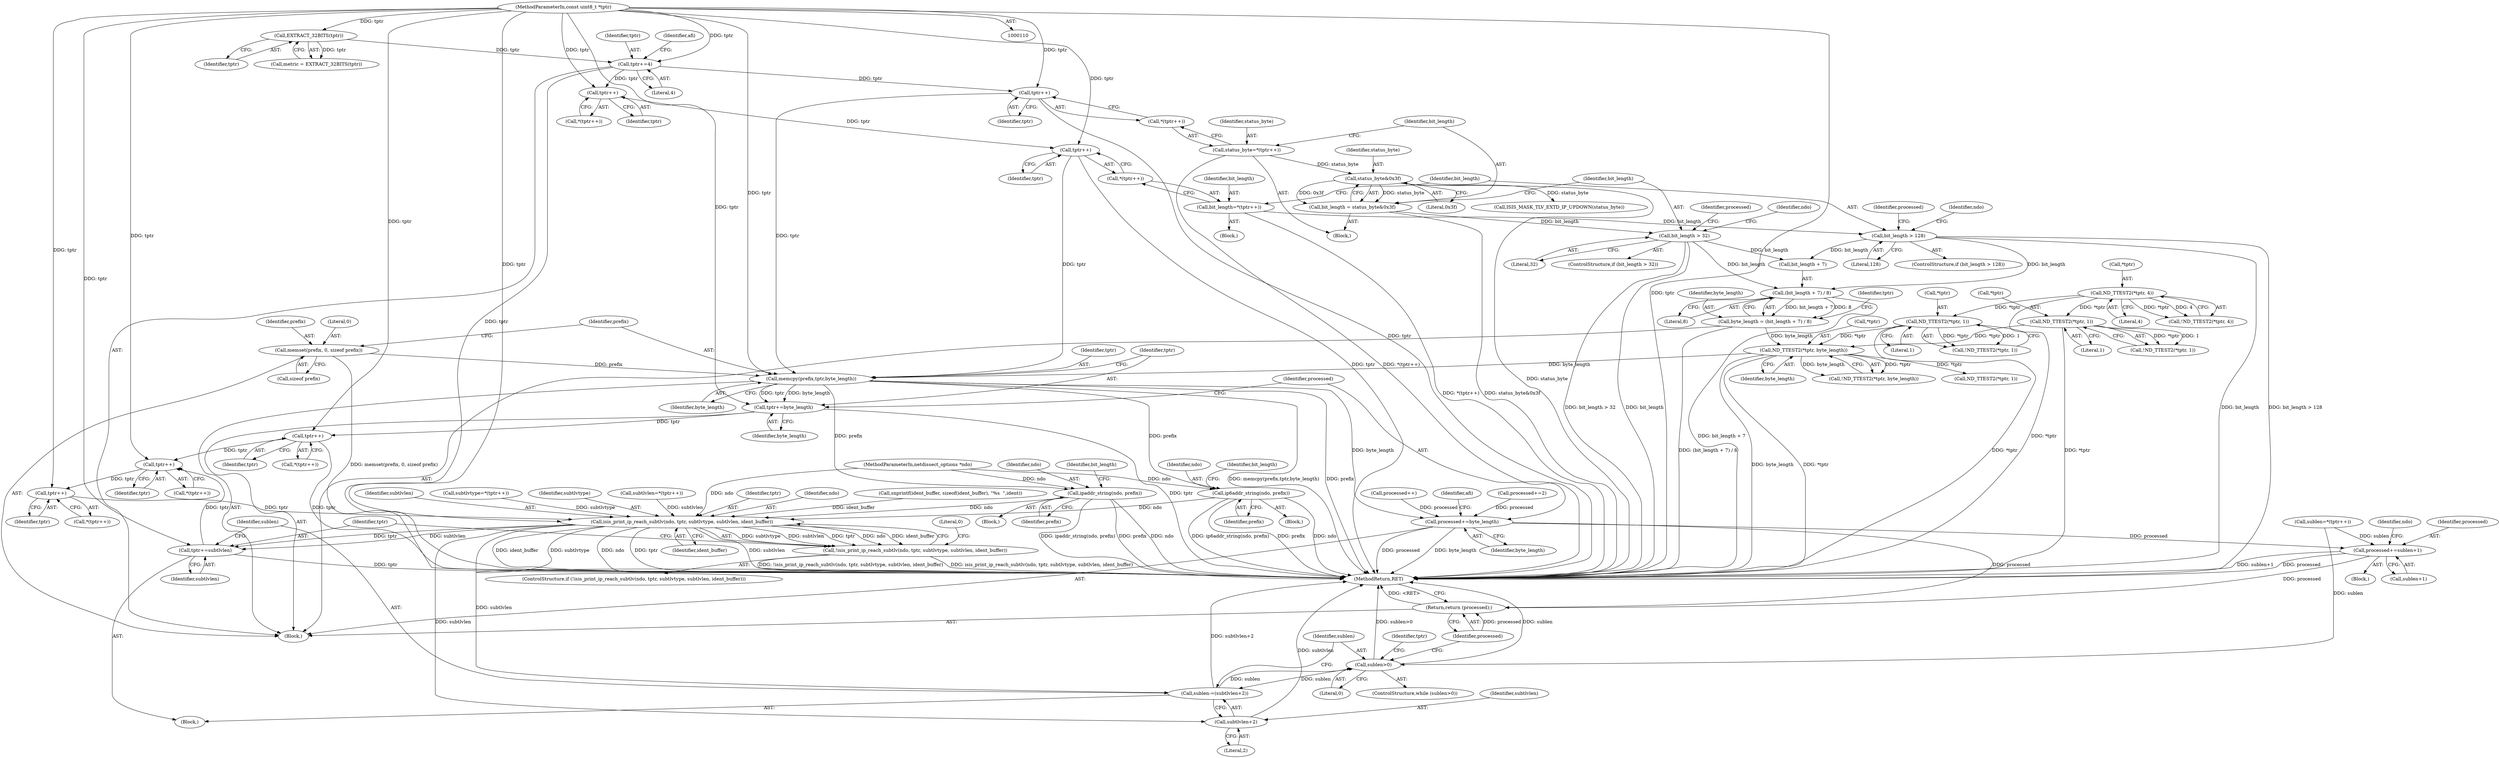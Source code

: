 digraph "0_tcpdump_979dcefd7b259e9e233f77fe1c5312793bfd948f@API" {
"1000249" [label="(Call,memcpy(prefix,tptr,byte_length))"];
"1000244" [label="(Call,memset(prefix, 0, sizeof prefix))"];
"1000206" [label="(Call,tptr++)"];
"1000201" [label="(Call,tptr++)"];
"1000141" [label="(Call,tptr+=4)"];
"1000136" [label="(Call,EXTRACT_32BITS(tptr))"];
"1000112" [label="(MethodParameterIn,const uint8_t *tptr)"];
"1000160" [label="(Call,tptr++)"];
"1000238" [label="(Call,ND_TTEST2(*tptr, byte_length))"];
"1000151" [label="(Call,ND_TTEST2(*tptr, 1))"];
"1000128" [label="(Call,ND_TTEST2(*tptr, 4))"];
"1000192" [label="(Call,ND_TTEST2(*tptr, 1))"];
"1000229" [label="(Call,byte_length = (bit_length + 7) / 8)"];
"1000231" [label="(Call,(bit_length + 7) / 8)"];
"1000209" [label="(Call,bit_length > 128)"];
"1000203" [label="(Call,bit_length=*(tptr++))"];
"1000168" [label="(Call,bit_length > 32)"];
"1000162" [label="(Call,bit_length = status_byte&0x3f)"];
"1000164" [label="(Call,status_byte&0x3f)"];
"1000157" [label="(Call,status_byte=*(tptr++))"];
"1000253" [label="(Call,tptr+=byte_length)"];
"1000362" [label="(Call,tptr++)"];
"1000391" [label="(Call,tptr++)"];
"1000396" [label="(Call,tptr++)"];
"1000406" [label="(Call,isis_print_ip_reach_subtlv(ndo, tptr, subtlvtype, subtlvlen, ident_buffer))"];
"1000405" [label="(Call,!isis_print_ip_reach_subtlv(ndo, tptr, subtlvtype, subtlvlen, ident_buffer))"];
"1000414" [label="(Call,tptr+=subtlvlen)"];
"1000417" [label="(Call,sublen-=(subtlvlen+2))"];
"1000376" [label="(Call,sublen>0)"];
"1000419" [label="(Call,subtlvlen+2)"];
"1000256" [label="(Call,processed+=byte_length)"];
"1000364" [label="(Call,processed+=sublen+1)"];
"1000422" [label="(Return,return (processed);)"];
"1000271" [label="(Call,ipaddr_string(ndo, prefix))"];
"1000288" [label="(Call,ip6addr_string(ndo, prefix))"];
"1000396" [label="(Call,tptr++)"];
"1000404" [label="(ControlStructure,if (!isis_print_ip_reach_subtlv(ndo, tptr, subtlvtype, subtlvlen, ident_buffer)))"];
"1000246" [label="(Literal,0)"];
"1000244" [label="(Call,memset(prefix, 0, sizeof prefix))"];
"1000249" [label="(Call,memcpy(prefix,tptr,byte_length))"];
"1000195" [label="(Literal,1)"];
"1000272" [label="(Identifier,ndo)"];
"1000142" [label="(Identifier,tptr)"];
"1000409" [label="(Identifier,subtlvtype)"];
"1000363" [label="(Identifier,tptr)"];
"1000235" [label="(Literal,8)"];
"1000251" [label="(Identifier,tptr)"];
"1000258" [label="(Identifier,byte_length)"];
"1000150" [label="(Call,!ND_TTEST2(*tptr, 1))"];
"1000422" [label="(Return,return (processed);)"];
"1000411" [label="(Identifier,ident_buffer)"];
"1000192" [label="(Call,ND_TTEST2(*tptr, 1))"];
"1000257" [label="(Identifier,processed)"];
"1000239" [label="(Call,*tptr)"];
"1000111" [label="(MethodParameterIn,netdissect_options *ndo)"];
"1000169" [label="(Identifier,bit_length)"];
"1000112" [label="(MethodParameterIn,const uint8_t *tptr)"];
"1000378" [label="(Literal,0)"];
"1000413" [label="(Literal,0)"];
"1000193" [label="(Call,*tptr)"];
"1000189" [label="(Block,)"];
"1000379" [label="(Block,)"];
"1000364" [label="(Call,processed+=sublen+1)"];
"1000241" [label="(Identifier,byte_length)"];
"1000393" [label="(Call,subtlvlen=*(tptr++))"];
"1000392" [label="(Identifier,tptr)"];
"1000166" [label="(Literal,0x3f)"];
"1000182" [label="(Call,processed++)"];
"1000210" [label="(Identifier,bit_length)"];
"1000350" [label="(Block,)"];
"1000424" [label="(MethodReturn,RET)"];
"1000391" [label="(Call,tptr++)"];
"1000141" [label="(Call,tptr+=4)"];
"1000162" [label="(Call,bit_length = status_byte&0x3f)"];
"1000183" [label="(Identifier,processed)"];
"1000417" [label="(Call,sublen-=(subtlvlen+2))"];
"1000408" [label="(Identifier,tptr)"];
"1000163" [label="(Identifier,bit_length)"];
"1000405" [label="(Call,!isis_print_ip_reach_subtlv(ndo, tptr, subtlvtype, subtlvlen, ident_buffer))"];
"1000375" [label="(ControlStructure,while (sublen>0))"];
"1000261" [label="(Identifier,afi)"];
"1000203" [label="(Call,bit_length=*(tptr++))"];
"1000129" [label="(Call,*tptr)"];
"1000232" [label="(Call,bit_length + 7)"];
"1000209" [label="(Call,bit_length > 128)"];
"1000240" [label="(Identifier,tptr)"];
"1000415" [label="(Identifier,tptr)"];
"1000229" [label="(Call,byte_length = (bit_length + 7) / 8)"];
"1000252" [label="(Identifier,byte_length)"];
"1000274" [label="(Identifier,bit_length)"];
"1000134" [label="(Call,metric = EXTRACT_32BITS(tptr))"];
"1000366" [label="(Call,sublen+1)"];
"1000376" [label="(Call,sublen>0)"];
"1000128" [label="(Call,ND_TTEST2(*tptr, 4))"];
"1000152" [label="(Call,*tptr)"];
"1000207" [label="(Identifier,tptr)"];
"1000238" [label="(Call,ND_TTEST2(*tptr, byte_length))"];
"1000158" [label="(Identifier,status_byte)"];
"1000137" [label="(Identifier,tptr)"];
"1000204" [label="(Identifier,bit_length)"];
"1000191" [label="(Call,!ND_TTEST2(*tptr, 1))"];
"1000255" [label="(Identifier,byte_length)"];
"1000256" [label="(Call,processed+=byte_length)"];
"1000250" [label="(Identifier,prefix)"];
"1000143" [label="(Literal,4)"];
"1000416" [label="(Identifier,subtlvlen)"];
"1000365" [label="(Identifier,processed)"];
"1000154" [label="(Literal,1)"];
"1000237" [label="(Call,!ND_TTEST2(*tptr, byte_length))"];
"1000353" [label="(Call,ND_TTEST2(*tptr, 1))"];
"1000170" [label="(Literal,32)"];
"1000253" [label="(Call,tptr+=byte_length)"];
"1000395" [label="(Call,*(tptr++))"];
"1000270" [label="(Block,)"];
"1000223" [label="(Call,processed+=2)"];
"1000151" [label="(Call,ND_TTEST2(*tptr, 1))"];
"1000421" [label="(Literal,2)"];
"1000206" [label="(Call,tptr++)"];
"1000254" [label="(Identifier,tptr)"];
"1000164" [label="(Call,status_byte&0x3f)"];
"1000397" [label="(Identifier,tptr)"];
"1000165" [label="(Identifier,status_byte)"];
"1000202" [label="(Identifier,tptr)"];
"1000211" [label="(Literal,128)"];
"1000287" [label="(Block,)"];
"1000407" [label="(Identifier,ndo)"];
"1000371" [label="(Identifier,ndo)"];
"1000414" [label="(Call,tptr+=subtlvlen)"];
"1000231" [label="(Call,(bit_length + 7) / 8)"];
"1000167" [label="(ControlStructure,if (bit_length > 32))"];
"1000127" [label="(Call,!ND_TTEST2(*tptr, 4))"];
"1000148" [label="(Block,)"];
"1000390" [label="(Call,*(tptr++))"];
"1000289" [label="(Identifier,ndo)"];
"1000146" [label="(Identifier,afi)"];
"1000299" [label="(Call,ISIS_MASK_TLV_EXTD_IP_UPDOWN(status_byte))"];
"1000361" [label="(Call,*(tptr++))"];
"1000291" [label="(Identifier,bit_length)"];
"1000384" [label="(Identifier,tptr)"];
"1000157" [label="(Call,status_byte=*(tptr++))"];
"1000200" [label="(Call,*(tptr++))"];
"1000168" [label="(Call,bit_length > 32)"];
"1000115" [label="(Block,)"];
"1000273" [label="(Identifier,prefix)"];
"1000136" [label="(Call,EXTRACT_32BITS(tptr))"];
"1000161" [label="(Identifier,tptr)"];
"1000359" [label="(Call,sublen=*(tptr++))"];
"1000160" [label="(Call,tptr++)"];
"1000174" [label="(Identifier,ndo)"];
"1000406" [label="(Call,isis_print_ip_reach_subtlv(ndo, tptr, subtlvtype, subtlvlen, ident_buffer))"];
"1000377" [label="(Identifier,sublen)"];
"1000131" [label="(Literal,4)"];
"1000290" [label="(Identifier,prefix)"];
"1000230" [label="(Identifier,byte_length)"];
"1000271" [label="(Call,ipaddr_string(ndo, prefix))"];
"1000423" [label="(Identifier,processed)"];
"1000398" [label="(Call,snprintf(ident_buffer, sizeof(ident_buffer), \"%s  \",ident))"];
"1000201" [label="(Call,tptr++)"];
"1000420" [label="(Identifier,subtlvlen)"];
"1000247" [label="(Call,sizeof prefix)"];
"1000419" [label="(Call,subtlvlen+2)"];
"1000288" [label="(Call,ip6addr_string(ndo, prefix))"];
"1000224" [label="(Identifier,processed)"];
"1000410" [label="(Identifier,subtlvlen)"];
"1000388" [label="(Call,subtlvtype=*(tptr++))"];
"1000159" [label="(Call,*(tptr++))"];
"1000245" [label="(Identifier,prefix)"];
"1000208" [label="(ControlStructure,if (bit_length > 128))"];
"1000205" [label="(Call,*(tptr++))"];
"1000418" [label="(Identifier,sublen)"];
"1000362" [label="(Call,tptr++)"];
"1000215" [label="(Identifier,ndo)"];
"1000249" -> "1000115"  [label="AST: "];
"1000249" -> "1000252"  [label="CFG: "];
"1000250" -> "1000249"  [label="AST: "];
"1000251" -> "1000249"  [label="AST: "];
"1000252" -> "1000249"  [label="AST: "];
"1000254" -> "1000249"  [label="CFG: "];
"1000249" -> "1000424"  [label="DDG: prefix"];
"1000249" -> "1000424"  [label="DDG: memcpy(prefix,tptr,byte_length)"];
"1000244" -> "1000249"  [label="DDG: prefix"];
"1000206" -> "1000249"  [label="DDG: tptr"];
"1000160" -> "1000249"  [label="DDG: tptr"];
"1000112" -> "1000249"  [label="DDG: tptr"];
"1000238" -> "1000249"  [label="DDG: byte_length"];
"1000249" -> "1000253"  [label="DDG: byte_length"];
"1000249" -> "1000253"  [label="DDG: tptr"];
"1000249" -> "1000256"  [label="DDG: byte_length"];
"1000249" -> "1000271"  [label="DDG: prefix"];
"1000249" -> "1000288"  [label="DDG: prefix"];
"1000244" -> "1000115"  [label="AST: "];
"1000244" -> "1000247"  [label="CFG: "];
"1000245" -> "1000244"  [label="AST: "];
"1000246" -> "1000244"  [label="AST: "];
"1000247" -> "1000244"  [label="AST: "];
"1000250" -> "1000244"  [label="CFG: "];
"1000244" -> "1000424"  [label="DDG: memset(prefix, 0, sizeof prefix)"];
"1000206" -> "1000205"  [label="AST: "];
"1000206" -> "1000207"  [label="CFG: "];
"1000207" -> "1000206"  [label="AST: "];
"1000205" -> "1000206"  [label="CFG: "];
"1000206" -> "1000424"  [label="DDG: tptr"];
"1000201" -> "1000206"  [label="DDG: tptr"];
"1000112" -> "1000206"  [label="DDG: tptr"];
"1000201" -> "1000200"  [label="AST: "];
"1000201" -> "1000202"  [label="CFG: "];
"1000202" -> "1000201"  [label="AST: "];
"1000200" -> "1000201"  [label="CFG: "];
"1000141" -> "1000201"  [label="DDG: tptr"];
"1000112" -> "1000201"  [label="DDG: tptr"];
"1000141" -> "1000115"  [label="AST: "];
"1000141" -> "1000143"  [label="CFG: "];
"1000142" -> "1000141"  [label="AST: "];
"1000143" -> "1000141"  [label="AST: "];
"1000146" -> "1000141"  [label="CFG: "];
"1000141" -> "1000424"  [label="DDG: tptr"];
"1000136" -> "1000141"  [label="DDG: tptr"];
"1000112" -> "1000141"  [label="DDG: tptr"];
"1000141" -> "1000160"  [label="DDG: tptr"];
"1000136" -> "1000134"  [label="AST: "];
"1000136" -> "1000137"  [label="CFG: "];
"1000137" -> "1000136"  [label="AST: "];
"1000134" -> "1000136"  [label="CFG: "];
"1000136" -> "1000134"  [label="DDG: tptr"];
"1000112" -> "1000136"  [label="DDG: tptr"];
"1000112" -> "1000110"  [label="AST: "];
"1000112" -> "1000424"  [label="DDG: tptr"];
"1000112" -> "1000160"  [label="DDG: tptr"];
"1000112" -> "1000253"  [label="DDG: tptr"];
"1000112" -> "1000362"  [label="DDG: tptr"];
"1000112" -> "1000391"  [label="DDG: tptr"];
"1000112" -> "1000396"  [label="DDG: tptr"];
"1000112" -> "1000406"  [label="DDG: tptr"];
"1000112" -> "1000414"  [label="DDG: tptr"];
"1000160" -> "1000159"  [label="AST: "];
"1000160" -> "1000161"  [label="CFG: "];
"1000161" -> "1000160"  [label="AST: "];
"1000159" -> "1000160"  [label="CFG: "];
"1000160" -> "1000424"  [label="DDG: tptr"];
"1000238" -> "1000237"  [label="AST: "];
"1000238" -> "1000241"  [label="CFG: "];
"1000239" -> "1000238"  [label="AST: "];
"1000241" -> "1000238"  [label="AST: "];
"1000237" -> "1000238"  [label="CFG: "];
"1000238" -> "1000424"  [label="DDG: *tptr"];
"1000238" -> "1000424"  [label="DDG: byte_length"];
"1000238" -> "1000237"  [label="DDG: *tptr"];
"1000238" -> "1000237"  [label="DDG: byte_length"];
"1000151" -> "1000238"  [label="DDG: *tptr"];
"1000192" -> "1000238"  [label="DDG: *tptr"];
"1000229" -> "1000238"  [label="DDG: byte_length"];
"1000238" -> "1000353"  [label="DDG: *tptr"];
"1000151" -> "1000150"  [label="AST: "];
"1000151" -> "1000154"  [label="CFG: "];
"1000152" -> "1000151"  [label="AST: "];
"1000154" -> "1000151"  [label="AST: "];
"1000150" -> "1000151"  [label="CFG: "];
"1000151" -> "1000424"  [label="DDG: *tptr"];
"1000151" -> "1000150"  [label="DDG: *tptr"];
"1000151" -> "1000150"  [label="DDG: 1"];
"1000128" -> "1000151"  [label="DDG: *tptr"];
"1000128" -> "1000127"  [label="AST: "];
"1000128" -> "1000131"  [label="CFG: "];
"1000129" -> "1000128"  [label="AST: "];
"1000131" -> "1000128"  [label="AST: "];
"1000127" -> "1000128"  [label="CFG: "];
"1000128" -> "1000424"  [label="DDG: *tptr"];
"1000128" -> "1000127"  [label="DDG: *tptr"];
"1000128" -> "1000127"  [label="DDG: 4"];
"1000128" -> "1000192"  [label="DDG: *tptr"];
"1000192" -> "1000191"  [label="AST: "];
"1000192" -> "1000195"  [label="CFG: "];
"1000193" -> "1000192"  [label="AST: "];
"1000195" -> "1000192"  [label="AST: "];
"1000191" -> "1000192"  [label="CFG: "];
"1000192" -> "1000424"  [label="DDG: *tptr"];
"1000192" -> "1000191"  [label="DDG: *tptr"];
"1000192" -> "1000191"  [label="DDG: 1"];
"1000229" -> "1000115"  [label="AST: "];
"1000229" -> "1000231"  [label="CFG: "];
"1000230" -> "1000229"  [label="AST: "];
"1000231" -> "1000229"  [label="AST: "];
"1000240" -> "1000229"  [label="CFG: "];
"1000229" -> "1000424"  [label="DDG: (bit_length + 7) / 8"];
"1000231" -> "1000229"  [label="DDG: bit_length + 7"];
"1000231" -> "1000229"  [label="DDG: 8"];
"1000231" -> "1000235"  [label="CFG: "];
"1000232" -> "1000231"  [label="AST: "];
"1000235" -> "1000231"  [label="AST: "];
"1000231" -> "1000424"  [label="DDG: bit_length + 7"];
"1000209" -> "1000231"  [label="DDG: bit_length"];
"1000168" -> "1000231"  [label="DDG: bit_length"];
"1000209" -> "1000208"  [label="AST: "];
"1000209" -> "1000211"  [label="CFG: "];
"1000210" -> "1000209"  [label="AST: "];
"1000211" -> "1000209"  [label="AST: "];
"1000215" -> "1000209"  [label="CFG: "];
"1000224" -> "1000209"  [label="CFG: "];
"1000209" -> "1000424"  [label="DDG: bit_length > 128"];
"1000209" -> "1000424"  [label="DDG: bit_length"];
"1000203" -> "1000209"  [label="DDG: bit_length"];
"1000209" -> "1000232"  [label="DDG: bit_length"];
"1000203" -> "1000189"  [label="AST: "];
"1000203" -> "1000205"  [label="CFG: "];
"1000204" -> "1000203"  [label="AST: "];
"1000205" -> "1000203"  [label="AST: "];
"1000210" -> "1000203"  [label="CFG: "];
"1000203" -> "1000424"  [label="DDG: *(tptr++)"];
"1000168" -> "1000167"  [label="AST: "];
"1000168" -> "1000170"  [label="CFG: "];
"1000169" -> "1000168"  [label="AST: "];
"1000170" -> "1000168"  [label="AST: "];
"1000174" -> "1000168"  [label="CFG: "];
"1000183" -> "1000168"  [label="CFG: "];
"1000168" -> "1000424"  [label="DDG: bit_length > 32"];
"1000168" -> "1000424"  [label="DDG: bit_length"];
"1000162" -> "1000168"  [label="DDG: bit_length"];
"1000168" -> "1000232"  [label="DDG: bit_length"];
"1000162" -> "1000148"  [label="AST: "];
"1000162" -> "1000164"  [label="CFG: "];
"1000163" -> "1000162"  [label="AST: "];
"1000164" -> "1000162"  [label="AST: "];
"1000169" -> "1000162"  [label="CFG: "];
"1000162" -> "1000424"  [label="DDG: status_byte&0x3f"];
"1000164" -> "1000162"  [label="DDG: status_byte"];
"1000164" -> "1000162"  [label="DDG: 0x3f"];
"1000164" -> "1000166"  [label="CFG: "];
"1000165" -> "1000164"  [label="AST: "];
"1000166" -> "1000164"  [label="AST: "];
"1000164" -> "1000424"  [label="DDG: status_byte"];
"1000157" -> "1000164"  [label="DDG: status_byte"];
"1000164" -> "1000299"  [label="DDG: status_byte"];
"1000157" -> "1000148"  [label="AST: "];
"1000157" -> "1000159"  [label="CFG: "];
"1000158" -> "1000157"  [label="AST: "];
"1000159" -> "1000157"  [label="AST: "];
"1000163" -> "1000157"  [label="CFG: "];
"1000157" -> "1000424"  [label="DDG: *(tptr++)"];
"1000253" -> "1000115"  [label="AST: "];
"1000253" -> "1000255"  [label="CFG: "];
"1000254" -> "1000253"  [label="AST: "];
"1000255" -> "1000253"  [label="AST: "];
"1000257" -> "1000253"  [label="CFG: "];
"1000253" -> "1000424"  [label="DDG: tptr"];
"1000253" -> "1000362"  [label="DDG: tptr"];
"1000362" -> "1000361"  [label="AST: "];
"1000362" -> "1000363"  [label="CFG: "];
"1000363" -> "1000362"  [label="AST: "];
"1000361" -> "1000362"  [label="CFG: "];
"1000362" -> "1000424"  [label="DDG: tptr"];
"1000362" -> "1000391"  [label="DDG: tptr"];
"1000391" -> "1000390"  [label="AST: "];
"1000391" -> "1000392"  [label="CFG: "];
"1000392" -> "1000391"  [label="AST: "];
"1000390" -> "1000391"  [label="CFG: "];
"1000414" -> "1000391"  [label="DDG: tptr"];
"1000391" -> "1000396"  [label="DDG: tptr"];
"1000396" -> "1000395"  [label="AST: "];
"1000396" -> "1000397"  [label="CFG: "];
"1000397" -> "1000396"  [label="AST: "];
"1000395" -> "1000396"  [label="CFG: "];
"1000396" -> "1000406"  [label="DDG: tptr"];
"1000406" -> "1000405"  [label="AST: "];
"1000406" -> "1000411"  [label="CFG: "];
"1000407" -> "1000406"  [label="AST: "];
"1000408" -> "1000406"  [label="AST: "];
"1000409" -> "1000406"  [label="AST: "];
"1000410" -> "1000406"  [label="AST: "];
"1000411" -> "1000406"  [label="AST: "];
"1000405" -> "1000406"  [label="CFG: "];
"1000406" -> "1000424"  [label="DDG: ident_buffer"];
"1000406" -> "1000424"  [label="DDG: subtlvtype"];
"1000406" -> "1000424"  [label="DDG: ndo"];
"1000406" -> "1000424"  [label="DDG: tptr"];
"1000406" -> "1000424"  [label="DDG: subtlvlen"];
"1000406" -> "1000405"  [label="DDG: subtlvtype"];
"1000406" -> "1000405"  [label="DDG: subtlvlen"];
"1000406" -> "1000405"  [label="DDG: tptr"];
"1000406" -> "1000405"  [label="DDG: ndo"];
"1000406" -> "1000405"  [label="DDG: ident_buffer"];
"1000288" -> "1000406"  [label="DDG: ndo"];
"1000271" -> "1000406"  [label="DDG: ndo"];
"1000111" -> "1000406"  [label="DDG: ndo"];
"1000388" -> "1000406"  [label="DDG: subtlvtype"];
"1000393" -> "1000406"  [label="DDG: subtlvlen"];
"1000398" -> "1000406"  [label="DDG: ident_buffer"];
"1000406" -> "1000414"  [label="DDG: subtlvlen"];
"1000406" -> "1000414"  [label="DDG: tptr"];
"1000406" -> "1000417"  [label="DDG: subtlvlen"];
"1000406" -> "1000419"  [label="DDG: subtlvlen"];
"1000405" -> "1000404"  [label="AST: "];
"1000413" -> "1000405"  [label="CFG: "];
"1000415" -> "1000405"  [label="CFG: "];
"1000405" -> "1000424"  [label="DDG: !isis_print_ip_reach_subtlv(ndo, tptr, subtlvtype, subtlvlen, ident_buffer)"];
"1000405" -> "1000424"  [label="DDG: isis_print_ip_reach_subtlv(ndo, tptr, subtlvtype, subtlvlen, ident_buffer)"];
"1000414" -> "1000379"  [label="AST: "];
"1000414" -> "1000416"  [label="CFG: "];
"1000415" -> "1000414"  [label="AST: "];
"1000416" -> "1000414"  [label="AST: "];
"1000418" -> "1000414"  [label="CFG: "];
"1000414" -> "1000424"  [label="DDG: tptr"];
"1000417" -> "1000379"  [label="AST: "];
"1000417" -> "1000419"  [label="CFG: "];
"1000418" -> "1000417"  [label="AST: "];
"1000419" -> "1000417"  [label="AST: "];
"1000377" -> "1000417"  [label="CFG: "];
"1000417" -> "1000424"  [label="DDG: subtlvlen+2"];
"1000417" -> "1000376"  [label="DDG: sublen"];
"1000376" -> "1000417"  [label="DDG: sublen"];
"1000376" -> "1000375"  [label="AST: "];
"1000376" -> "1000378"  [label="CFG: "];
"1000377" -> "1000376"  [label="AST: "];
"1000378" -> "1000376"  [label="AST: "];
"1000384" -> "1000376"  [label="CFG: "];
"1000423" -> "1000376"  [label="CFG: "];
"1000376" -> "1000424"  [label="DDG: sublen>0"];
"1000376" -> "1000424"  [label="DDG: sublen"];
"1000359" -> "1000376"  [label="DDG: sublen"];
"1000419" -> "1000421"  [label="CFG: "];
"1000420" -> "1000419"  [label="AST: "];
"1000421" -> "1000419"  [label="AST: "];
"1000419" -> "1000424"  [label="DDG: subtlvlen"];
"1000256" -> "1000115"  [label="AST: "];
"1000256" -> "1000258"  [label="CFG: "];
"1000257" -> "1000256"  [label="AST: "];
"1000258" -> "1000256"  [label="AST: "];
"1000261" -> "1000256"  [label="CFG: "];
"1000256" -> "1000424"  [label="DDG: byte_length"];
"1000256" -> "1000424"  [label="DDG: processed"];
"1000182" -> "1000256"  [label="DDG: processed"];
"1000223" -> "1000256"  [label="DDG: processed"];
"1000256" -> "1000364"  [label="DDG: processed"];
"1000256" -> "1000422"  [label="DDG: processed"];
"1000364" -> "1000350"  [label="AST: "];
"1000364" -> "1000366"  [label="CFG: "];
"1000365" -> "1000364"  [label="AST: "];
"1000366" -> "1000364"  [label="AST: "];
"1000371" -> "1000364"  [label="CFG: "];
"1000364" -> "1000424"  [label="DDG: processed"];
"1000364" -> "1000424"  [label="DDG: sublen+1"];
"1000359" -> "1000364"  [label="DDG: sublen"];
"1000364" -> "1000422"  [label="DDG: processed"];
"1000422" -> "1000115"  [label="AST: "];
"1000422" -> "1000423"  [label="CFG: "];
"1000423" -> "1000422"  [label="AST: "];
"1000424" -> "1000422"  [label="CFG: "];
"1000422" -> "1000424"  [label="DDG: <RET>"];
"1000423" -> "1000422"  [label="DDG: processed"];
"1000271" -> "1000270"  [label="AST: "];
"1000271" -> "1000273"  [label="CFG: "];
"1000272" -> "1000271"  [label="AST: "];
"1000273" -> "1000271"  [label="AST: "];
"1000274" -> "1000271"  [label="CFG: "];
"1000271" -> "1000424"  [label="DDG: prefix"];
"1000271" -> "1000424"  [label="DDG: ndo"];
"1000271" -> "1000424"  [label="DDG: ipaddr_string(ndo, prefix)"];
"1000111" -> "1000271"  [label="DDG: ndo"];
"1000288" -> "1000287"  [label="AST: "];
"1000288" -> "1000290"  [label="CFG: "];
"1000289" -> "1000288"  [label="AST: "];
"1000290" -> "1000288"  [label="AST: "];
"1000291" -> "1000288"  [label="CFG: "];
"1000288" -> "1000424"  [label="DDG: prefix"];
"1000288" -> "1000424"  [label="DDG: ndo"];
"1000288" -> "1000424"  [label="DDG: ip6addr_string(ndo, prefix)"];
"1000111" -> "1000288"  [label="DDG: ndo"];
}
